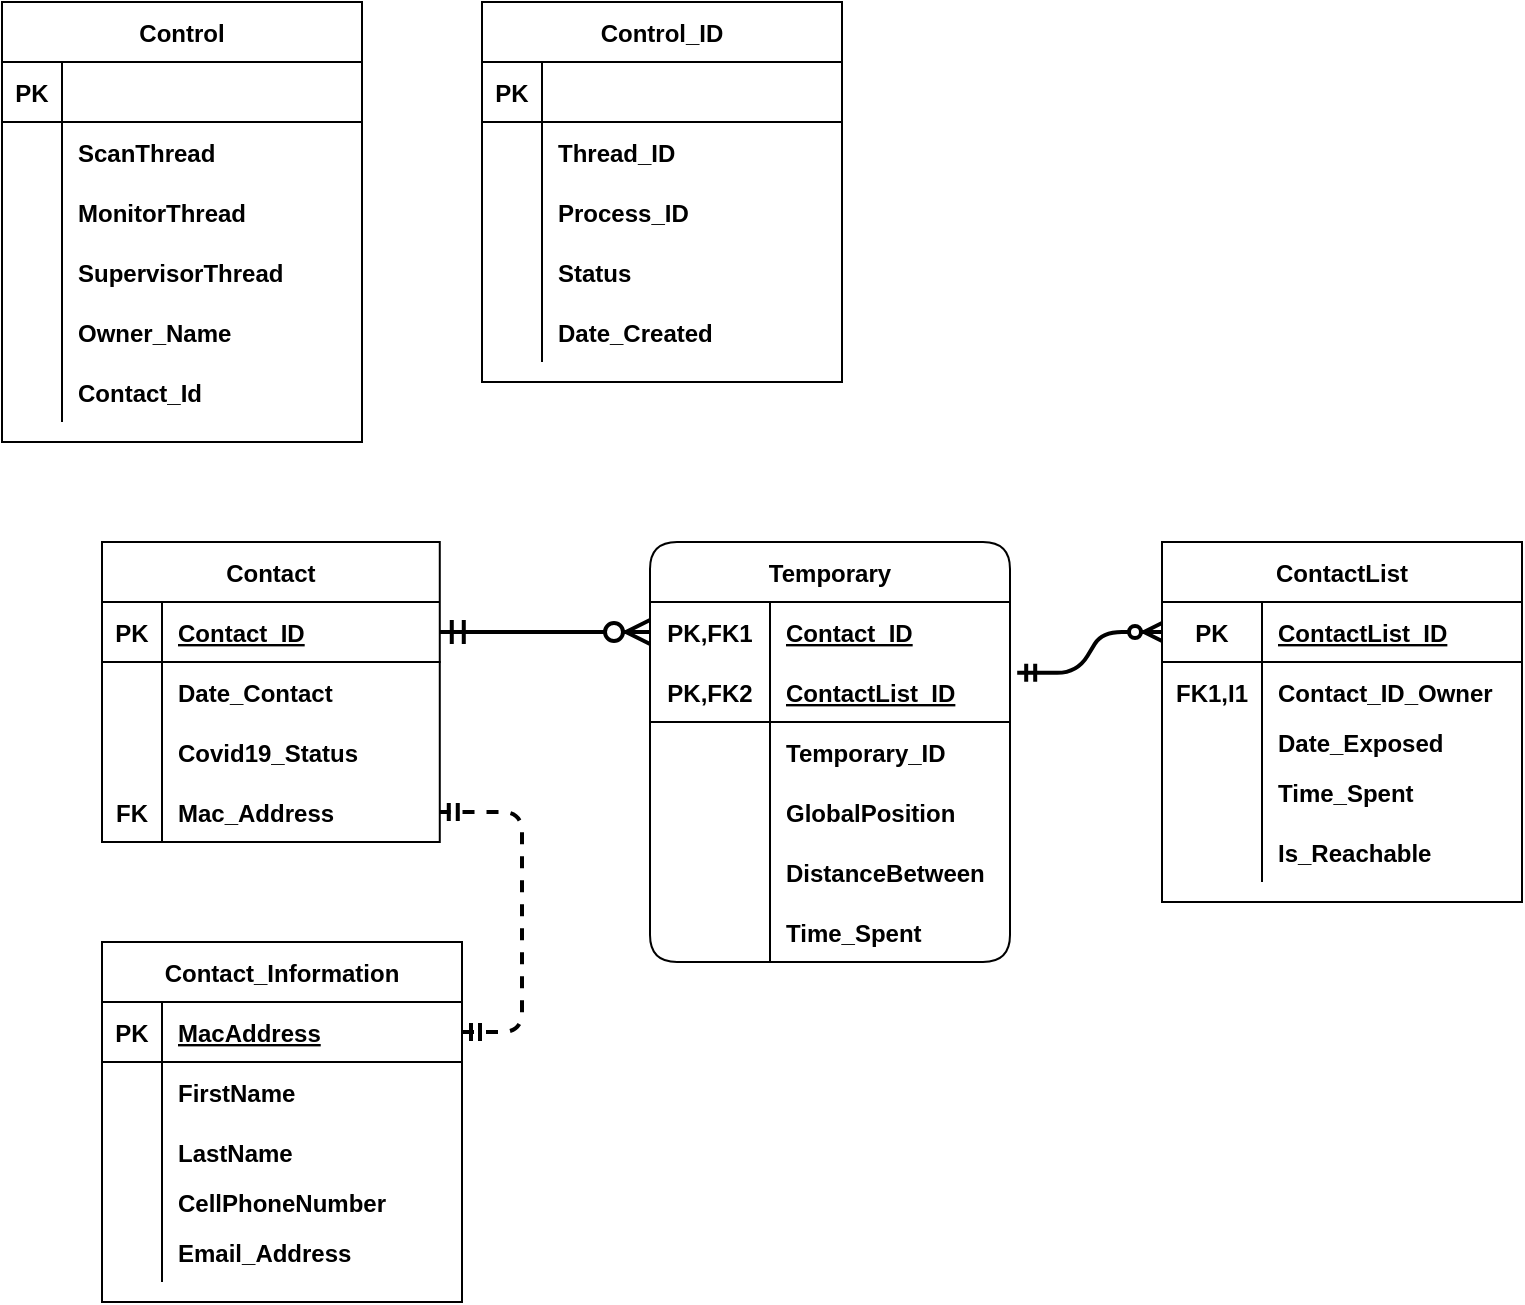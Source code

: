 <mxfile version="13.9.0" type="google"><diagram name="Page-1" id="Page-1"><mxGraphModel dx="921" dy="520" grid="1" gridSize="10" guides="1" tooltips="1" connect="1" arrows="1" fold="1" page="1" pageScale="1" pageWidth="827" pageHeight="1169" math="0" shadow="0"><root><mxCell id="0"/><mxCell id="2" value="Relationships" parent="0"/><mxCell id="1" value="Entities" parent="0"/><mxCell id="yxbVzM66l0AfH73ZxI9N-63" value="Temporary" style="shape=table;startSize=30;container=1;collapsible=1;childLayout=tableLayout;fixedRows=1;rowLines=0;fontStyle=1;align=center;resizeLast=1;rounded=1;fillColor=#ffffff;" parent="1" vertex="1"><mxGeometry x="324" y="280" width="180" height="210" as="geometry"/></mxCell><mxCell id="yxbVzM66l0AfH73ZxI9N-64" value="" style="shape=partialRectangle;collapsible=0;dropTarget=0;pointerEvents=0;fillColor=none;top=0;left=0;bottom=0;right=0;points=[[0,0.5],[1,0.5]];portConstraint=eastwest;" parent="yxbVzM66l0AfH73ZxI9N-63" vertex="1"><mxGeometry y="30" width="180" height="30" as="geometry"/></mxCell><mxCell id="yxbVzM66l0AfH73ZxI9N-65" value="PK,FK1" style="shape=partialRectangle;connectable=0;fillColor=none;top=0;left=0;bottom=0;right=0;fontStyle=1;overflow=hidden;" parent="yxbVzM66l0AfH73ZxI9N-64" vertex="1"><mxGeometry width="60" height="30" as="geometry"/></mxCell><mxCell id="yxbVzM66l0AfH73ZxI9N-66" value="Contact_ID" style="shape=partialRectangle;connectable=0;fillColor=none;top=0;left=0;bottom=0;right=0;align=left;spacingLeft=6;fontStyle=5;overflow=hidden;" parent="yxbVzM66l0AfH73ZxI9N-64" vertex="1"><mxGeometry x="60" width="120" height="30" as="geometry"/></mxCell><mxCell id="yxbVzM66l0AfH73ZxI9N-67" value="" style="shape=partialRectangle;collapsible=0;dropTarget=0;pointerEvents=0;fillColor=none;top=0;left=0;bottom=1;right=0;points=[[0,0.5],[1,0.5]];portConstraint=eastwest;" parent="yxbVzM66l0AfH73ZxI9N-63" vertex="1"><mxGeometry y="60" width="180" height="30" as="geometry"/></mxCell><mxCell id="yxbVzM66l0AfH73ZxI9N-68" value="PK,FK2" style="shape=partialRectangle;connectable=0;fillColor=none;top=0;left=0;bottom=0;right=0;fontStyle=1;overflow=hidden;" parent="yxbVzM66l0AfH73ZxI9N-67" vertex="1"><mxGeometry width="60" height="30" as="geometry"/></mxCell><mxCell id="yxbVzM66l0AfH73ZxI9N-69" value="ContactList_ID" style="shape=partialRectangle;connectable=0;fillColor=none;top=0;left=0;bottom=0;right=0;align=left;spacingLeft=6;fontStyle=5;overflow=hidden;" parent="yxbVzM66l0AfH73ZxI9N-67" vertex="1"><mxGeometry x="60" width="120" height="30" as="geometry"/></mxCell><mxCell id="yxbVzM66l0AfH73ZxI9N-70" value="" style="shape=partialRectangle;collapsible=0;dropTarget=0;pointerEvents=0;fillColor=none;top=0;left=0;bottom=0;right=0;points=[[0,0.5],[1,0.5]];portConstraint=eastwest;" parent="yxbVzM66l0AfH73ZxI9N-63" vertex="1"><mxGeometry y="90" width="180" height="30" as="geometry"/></mxCell><mxCell id="yxbVzM66l0AfH73ZxI9N-71" value="" style="shape=partialRectangle;connectable=0;fillColor=none;top=0;left=0;bottom=0;right=0;editable=1;overflow=hidden;" parent="yxbVzM66l0AfH73ZxI9N-70" vertex="1"><mxGeometry width="60" height="30" as="geometry"/></mxCell><mxCell id="yxbVzM66l0AfH73ZxI9N-72" value="Temporary_ID" style="shape=partialRectangle;connectable=0;fillColor=none;top=0;left=0;bottom=0;right=0;align=left;spacingLeft=6;overflow=hidden;fontStyle=1" parent="yxbVzM66l0AfH73ZxI9N-70" vertex="1"><mxGeometry x="60" width="120" height="30" as="geometry"/></mxCell><mxCell id="yxbVzM66l0AfH73ZxI9N-73" value="" style="shape=partialRectangle;collapsible=0;dropTarget=0;pointerEvents=0;fillColor=none;top=0;left=0;bottom=0;right=0;points=[[0,0.5],[1,0.5]];portConstraint=eastwest;" parent="yxbVzM66l0AfH73ZxI9N-63" vertex="1"><mxGeometry y="120" width="180" height="30" as="geometry"/></mxCell><mxCell id="yxbVzM66l0AfH73ZxI9N-74" value="" style="shape=partialRectangle;connectable=0;fillColor=none;top=0;left=0;bottom=0;right=0;editable=1;overflow=hidden;" parent="yxbVzM66l0AfH73ZxI9N-73" vertex="1"><mxGeometry width="60" height="30" as="geometry"/></mxCell><mxCell id="yxbVzM66l0AfH73ZxI9N-75" value="GlobalPosition" style="shape=partialRectangle;connectable=0;fillColor=none;top=0;left=0;bottom=0;right=0;align=left;spacingLeft=6;overflow=hidden;fontStyle=1" parent="yxbVzM66l0AfH73ZxI9N-73" vertex="1"><mxGeometry x="60" width="120" height="30" as="geometry"/></mxCell><mxCell id="yxbVzM66l0AfH73ZxI9N-76" value="" style="shape=partialRectangle;collapsible=0;dropTarget=0;pointerEvents=0;fillColor=none;top=0;left=0;bottom=0;right=0;points=[[0,0.5],[1,0.5]];portConstraint=eastwest;" parent="yxbVzM66l0AfH73ZxI9N-63" vertex="1"><mxGeometry y="150" width="180" height="30" as="geometry"/></mxCell><mxCell id="yxbVzM66l0AfH73ZxI9N-77" value="" style="shape=partialRectangle;connectable=0;fillColor=none;top=0;left=0;bottom=0;right=0;editable=1;overflow=hidden;" parent="yxbVzM66l0AfH73ZxI9N-76" vertex="1"><mxGeometry width="60" height="30" as="geometry"/></mxCell><mxCell id="yxbVzM66l0AfH73ZxI9N-78" value="DistanceBetween" style="shape=partialRectangle;connectable=0;fillColor=none;top=0;left=0;bottom=0;right=0;align=left;spacingLeft=6;overflow=hidden;fontStyle=1" parent="yxbVzM66l0AfH73ZxI9N-76" vertex="1"><mxGeometry x="60" width="120" height="30" as="geometry"/></mxCell><mxCell id="yxbVzM66l0AfH73ZxI9N-250" value="" style="shape=partialRectangle;collapsible=0;dropTarget=0;pointerEvents=0;fillColor=none;top=0;left=0;bottom=0;right=0;points=[[0,0.5],[1,0.5]];portConstraint=eastwest;" parent="yxbVzM66l0AfH73ZxI9N-63" vertex="1"><mxGeometry y="180" width="180" height="30" as="geometry"/></mxCell><mxCell id="yxbVzM66l0AfH73ZxI9N-251" value="" style="shape=partialRectangle;connectable=0;fillColor=none;top=0;left=0;bottom=0;right=0;editable=1;overflow=hidden;" parent="yxbVzM66l0AfH73ZxI9N-250" vertex="1"><mxGeometry width="60" height="30" as="geometry"/></mxCell><mxCell id="yxbVzM66l0AfH73ZxI9N-252" value="Time_Spent" style="shape=partialRectangle;connectable=0;fillColor=none;top=0;left=0;bottom=0;right=0;align=left;spacingLeft=6;overflow=hidden;fontStyle=1" parent="yxbVzM66l0AfH73ZxI9N-250" vertex="1"><mxGeometry x="60" width="120" height="30" as="geometry"/></mxCell><mxCell id="yxbVzM66l0AfH73ZxI9N-92" value="ContactList" style="shape=table;startSize=30;container=1;collapsible=1;childLayout=tableLayout;fixedRows=1;rowLines=0;fontStyle=1;align=center;resizeLast=1;rounded=0;fillColor=#ffffff;" parent="1" vertex="1"><mxGeometry x="580" y="280" width="180" height="180" as="geometry"><mxRectangle x="320" y="980" width="60" height="30" as="alternateBounds"/></mxGeometry></mxCell><mxCell id="yxbVzM66l0AfH73ZxI9N-93" value="" style="shape=partialRectangle;collapsible=0;dropTarget=0;pointerEvents=0;fillColor=none;top=0;left=0;bottom=1;right=0;points=[[0,0.5],[1,0.5]];portConstraint=eastwest;" parent="yxbVzM66l0AfH73ZxI9N-92" vertex="1"><mxGeometry y="30" width="180" height="30" as="geometry"/></mxCell><mxCell id="yxbVzM66l0AfH73ZxI9N-94" value="PK" style="shape=partialRectangle;connectable=0;fillColor=none;top=0;left=0;bottom=0;right=0;fontStyle=1;overflow=hidden;" parent="yxbVzM66l0AfH73ZxI9N-93" vertex="1"><mxGeometry width="50" height="30" as="geometry"/></mxCell><mxCell id="yxbVzM66l0AfH73ZxI9N-95" value="ContactList_ID" style="shape=partialRectangle;connectable=0;fillColor=none;top=0;left=0;bottom=0;right=0;align=left;spacingLeft=6;fontStyle=5;overflow=hidden;" parent="yxbVzM66l0AfH73ZxI9N-93" vertex="1"><mxGeometry x="50" width="130" height="30" as="geometry"/></mxCell><mxCell id="yxbVzM66l0AfH73ZxI9N-96" value="" style="shape=partialRectangle;collapsible=0;dropTarget=0;pointerEvents=0;fillColor=none;top=0;left=0;bottom=0;right=0;points=[[0,0.5],[1,0.5]];portConstraint=eastwest;fontStyle=1" parent="yxbVzM66l0AfH73ZxI9N-92" vertex="1"><mxGeometry y="60" width="180" height="30" as="geometry"/></mxCell><mxCell id="yxbVzM66l0AfH73ZxI9N-97" value="FK1,I1" style="shape=partialRectangle;connectable=0;fillColor=none;top=0;left=0;bottom=0;right=0;editable=1;overflow=hidden;fontStyle=1" parent="yxbVzM66l0AfH73ZxI9N-96" vertex="1"><mxGeometry width="50" height="30" as="geometry"/></mxCell><mxCell id="yxbVzM66l0AfH73ZxI9N-98" value="Contact_ID_Owner" style="shape=partialRectangle;connectable=0;fillColor=none;top=0;left=0;bottom=0;right=0;align=left;spacingLeft=6;overflow=hidden;fontStyle=1" parent="yxbVzM66l0AfH73ZxI9N-96" vertex="1"><mxGeometry x="50" width="130" height="30" as="geometry"/></mxCell><mxCell id="yxbVzM66l0AfH73ZxI9N-99" value="" style="shape=partialRectangle;collapsible=0;dropTarget=0;pointerEvents=0;fillColor=none;top=0;left=0;bottom=0;right=0;points=[[0,0.5],[1,0.5]];portConstraint=eastwest;" parent="yxbVzM66l0AfH73ZxI9N-92" vertex="1"><mxGeometry y="90" width="180" height="20" as="geometry"/></mxCell><mxCell id="yxbVzM66l0AfH73ZxI9N-100" value="" style="shape=partialRectangle;connectable=0;fillColor=none;top=0;left=0;bottom=0;right=0;editable=1;overflow=hidden;fontStyle=1" parent="yxbVzM66l0AfH73ZxI9N-99" vertex="1"><mxGeometry width="50" height="20" as="geometry"/></mxCell><mxCell id="yxbVzM66l0AfH73ZxI9N-101" value="Date_Exposed" style="shape=partialRectangle;connectable=0;fillColor=none;top=0;left=0;bottom=0;right=0;align=left;spacingLeft=6;overflow=hidden;fontStyle=1" parent="yxbVzM66l0AfH73ZxI9N-99" vertex="1"><mxGeometry x="50" width="130" height="20" as="geometry"/></mxCell><mxCell id="yxbVzM66l0AfH73ZxI9N-102" value="" style="shape=partialRectangle;collapsible=0;dropTarget=0;pointerEvents=0;fillColor=none;top=0;left=0;bottom=0;right=0;points=[[0,0.5],[1,0.5]];portConstraint=eastwest;" parent="yxbVzM66l0AfH73ZxI9N-92" vertex="1"><mxGeometry y="110" width="180" height="30" as="geometry"/></mxCell><mxCell id="yxbVzM66l0AfH73ZxI9N-103" value="" style="shape=partialRectangle;connectable=0;fillColor=none;top=0;left=0;bottom=0;right=0;editable=1;overflow=hidden;" parent="yxbVzM66l0AfH73ZxI9N-102" vertex="1"><mxGeometry width="50" height="30" as="geometry"/></mxCell><mxCell id="yxbVzM66l0AfH73ZxI9N-104" value="Time_Spent" style="shape=partialRectangle;connectable=0;fillColor=none;top=0;left=0;bottom=0;right=0;align=left;spacingLeft=6;overflow=hidden;fontStyle=1" parent="yxbVzM66l0AfH73ZxI9N-102" vertex="1"><mxGeometry x="50" width="130" height="30" as="geometry"/></mxCell><mxCell id="yxbVzM66l0AfH73ZxI9N-124" value="" style="shape=partialRectangle;collapsible=0;dropTarget=0;pointerEvents=0;fillColor=none;top=0;left=0;bottom=0;right=0;points=[[0,0.5],[1,0.5]];portConstraint=eastwest;" parent="yxbVzM66l0AfH73ZxI9N-92" vertex="1"><mxGeometry y="140" width="180" height="30" as="geometry"/></mxCell><mxCell id="yxbVzM66l0AfH73ZxI9N-125" value="" style="shape=partialRectangle;connectable=0;fillColor=none;top=0;left=0;bottom=0;right=0;editable=1;overflow=hidden;" parent="yxbVzM66l0AfH73ZxI9N-124" vertex="1"><mxGeometry width="50" height="30" as="geometry"/></mxCell><mxCell id="yxbVzM66l0AfH73ZxI9N-126" value="Is_Reachable" style="shape=partialRectangle;connectable=0;fillColor=none;top=0;left=0;bottom=0;right=0;align=left;spacingLeft=6;overflow=hidden;fontStyle=1" parent="yxbVzM66l0AfH73ZxI9N-124" vertex="1"><mxGeometry x="50" width="130" height="30" as="geometry"/></mxCell><mxCell id="yxbVzM66l0AfH73ZxI9N-19" value="Contact" style="shape=table;startSize=30;container=1;collapsible=1;childLayout=tableLayout;fixedRows=1;rowLines=0;fontStyle=1;align=center;resizeLast=1;" parent="1" vertex="1"><mxGeometry x="50" y="280" width="168.89" height="150" as="geometry"/></mxCell><mxCell id="yxbVzM66l0AfH73ZxI9N-20" value="" style="shape=partialRectangle;collapsible=0;dropTarget=0;pointerEvents=0;fillColor=none;top=0;left=0;bottom=1;right=0;points=[[0,0.5],[1,0.5]];portConstraint=eastwest;" parent="yxbVzM66l0AfH73ZxI9N-19" vertex="1"><mxGeometry y="30" width="168.89" height="30" as="geometry"/></mxCell><mxCell id="yxbVzM66l0AfH73ZxI9N-21" value="PK" style="shape=partialRectangle;connectable=0;fillColor=none;top=0;left=0;bottom=0;right=0;fontStyle=1;overflow=hidden;" parent="yxbVzM66l0AfH73ZxI9N-20" vertex="1"><mxGeometry width="30" height="30" as="geometry"/></mxCell><mxCell id="yxbVzM66l0AfH73ZxI9N-22" value="Contact_ID" style="shape=partialRectangle;connectable=0;fillColor=none;top=0;left=0;bottom=0;right=0;align=left;spacingLeft=6;fontStyle=5;overflow=hidden;" parent="yxbVzM66l0AfH73ZxI9N-20" vertex="1"><mxGeometry x="30" width="138.89" height="30" as="geometry"/></mxCell><mxCell id="yxbVzM66l0AfH73ZxI9N-148" value="" style="shape=partialRectangle;collapsible=0;dropTarget=0;pointerEvents=0;fillColor=none;top=0;left=0;bottom=0;right=0;points=[[0,0.5],[1,0.5]];portConstraint=eastwest;" parent="yxbVzM66l0AfH73ZxI9N-19" vertex="1"><mxGeometry y="60" width="168.89" height="30" as="geometry"/></mxCell><mxCell id="yxbVzM66l0AfH73ZxI9N-149" value="" style="shape=partialRectangle;connectable=0;fillColor=none;top=0;left=0;bottom=0;right=0;editable=1;overflow=hidden;" parent="yxbVzM66l0AfH73ZxI9N-148" vertex="1"><mxGeometry width="30" height="30" as="geometry"/></mxCell><mxCell id="yxbVzM66l0AfH73ZxI9N-150" value="Date_Contact" style="shape=partialRectangle;connectable=0;fillColor=none;top=0;left=0;bottom=0;right=0;align=left;spacingLeft=6;overflow=hidden;fontStyle=1" parent="yxbVzM66l0AfH73ZxI9N-148" vertex="1"><mxGeometry x="30" width="138.89" height="30" as="geometry"/></mxCell><mxCell id="yxbVzM66l0AfH73ZxI9N-151" value="" style="shape=partialRectangle;collapsible=0;dropTarget=0;pointerEvents=0;fillColor=none;top=0;left=0;bottom=0;right=0;points=[[0,0.5],[1,0.5]];portConstraint=eastwest;" parent="yxbVzM66l0AfH73ZxI9N-19" vertex="1"><mxGeometry y="90" width="168.89" height="30" as="geometry"/></mxCell><mxCell id="yxbVzM66l0AfH73ZxI9N-152" value="" style="shape=partialRectangle;connectable=0;fillColor=none;top=0;left=0;bottom=0;right=0;editable=1;overflow=hidden;" parent="yxbVzM66l0AfH73ZxI9N-151" vertex="1"><mxGeometry width="30" height="30" as="geometry"/></mxCell><mxCell id="yxbVzM66l0AfH73ZxI9N-153" value="Covid19_Status" style="shape=partialRectangle;connectable=0;fillColor=none;top=0;left=0;bottom=0;right=0;align=left;spacingLeft=6;overflow=hidden;fontStyle=1" parent="yxbVzM66l0AfH73ZxI9N-151" vertex="1"><mxGeometry x="30" width="138.89" height="30" as="geometry"/></mxCell><mxCell id="yxbVzM66l0AfH73ZxI9N-242" value="" style="shape=partialRectangle;collapsible=0;dropTarget=0;pointerEvents=0;fillColor=none;top=0;left=0;bottom=0;right=0;points=[[0,0.5],[1,0.5]];portConstraint=eastwest;" parent="yxbVzM66l0AfH73ZxI9N-19" vertex="1"><mxGeometry y="120" width="168.89" height="30" as="geometry"/></mxCell><mxCell id="yxbVzM66l0AfH73ZxI9N-243" value="FK" style="shape=partialRectangle;connectable=0;fillColor=none;top=0;left=0;bottom=0;right=0;editable=1;overflow=hidden;fontStyle=1" parent="yxbVzM66l0AfH73ZxI9N-242" vertex="1"><mxGeometry width="30" height="30" as="geometry"/></mxCell><mxCell id="yxbVzM66l0AfH73ZxI9N-244" value="Mac_Address" style="shape=partialRectangle;connectable=0;fillColor=none;top=0;left=0;bottom=0;right=0;align=left;spacingLeft=6;overflow=hidden;fontStyle=1" parent="yxbVzM66l0AfH73ZxI9N-242" vertex="1"><mxGeometry x="30" width="138.89" height="30" as="geometry"/></mxCell><mxCell id="yxbVzM66l0AfH73ZxI9N-159" value="" style="edgeStyle=entityRelationEdgeStyle;fontSize=12;html=1;endArrow=ERzeroToMany;startArrow=ERmandOne;fontStyle=0;shadow=0;strokeWidth=2;exitX=1.02;exitY=0.181;exitDx=0;exitDy=0;exitPerimeter=0;entryX=0;entryY=0.5;entryDx=0;entryDy=0;" parent="1" source="yxbVzM66l0AfH73ZxI9N-67" target="yxbVzM66l0AfH73ZxI9N-93" edge="1"><mxGeometry width="100" height="100" relative="1" as="geometry"><mxPoint x="283.77" y="120" as="sourcePoint"/><mxPoint x="406.23" y="144.06" as="targetPoint"/></mxGeometry></mxCell><mxCell id="yxbVzM66l0AfH73ZxI9N-160" value="" style="vsdxID=18;edgeStyle=none;startArrow=ERmandOne;endArrow=ERzeroToMany;startSize=9;endSize=9;strokeWidth=2;spacingTop=0;spacingBottom=0;spacingLeft=0;spacingRight=0;verticalAlign=middle;html=1;labelBackgroundColor=#ffffff;rounded=0;align=center;exitX=1;exitY=0.5;exitDx=0;exitDy=0;" parent="1" source="yxbVzM66l0AfH73ZxI9N-20" target="yxbVzM66l0AfH73ZxI9N-64" edge="1"><mxGeometry relative="1" as="geometry"><mxPoint as="offset"/><Array as="points"/><mxPoint x="250" y="230" as="sourcePoint"/><mxPoint x="345" y="230" as="targetPoint"/></mxGeometry></mxCell><mxCell id="yxbVzM66l0AfH73ZxI9N-175" value="Control" style="shape=table;startSize=30;container=1;collapsible=1;childLayout=tableLayout;fixedRows=1;rowLines=0;fontStyle=1;align=center;resizeLast=1;rounded=0;fillColor=#ffffff;" parent="1" vertex="1"><mxGeometry y="10" width="180" height="220" as="geometry"/></mxCell><mxCell id="yxbVzM66l0AfH73ZxI9N-176" value="" style="shape=partialRectangle;collapsible=0;dropTarget=0;pointerEvents=0;fillColor=none;top=0;left=0;bottom=1;right=0;points=[[0,0.5],[1,0.5]];portConstraint=eastwest;" parent="yxbVzM66l0AfH73ZxI9N-175" vertex="1"><mxGeometry y="30" width="180" height="30" as="geometry"/></mxCell><mxCell id="yxbVzM66l0AfH73ZxI9N-177" value="PK" style="shape=partialRectangle;connectable=0;fillColor=none;top=0;left=0;bottom=0;right=0;fontStyle=1;overflow=hidden;" parent="yxbVzM66l0AfH73ZxI9N-176" vertex="1"><mxGeometry width="30" height="30" as="geometry"/></mxCell><mxCell id="yxbVzM66l0AfH73ZxI9N-178" value="" style="shape=partialRectangle;connectable=0;fillColor=none;top=0;left=0;bottom=0;right=0;align=left;spacingLeft=6;fontStyle=5;overflow=hidden;" parent="yxbVzM66l0AfH73ZxI9N-176" vertex="1"><mxGeometry x="30" width="150" height="30" as="geometry"/></mxCell><mxCell id="yxbVzM66l0AfH73ZxI9N-179" value="" style="shape=partialRectangle;collapsible=0;dropTarget=0;pointerEvents=0;fillColor=none;top=0;left=0;bottom=0;right=0;points=[[0,0.5],[1,0.5]];portConstraint=eastwest;" parent="yxbVzM66l0AfH73ZxI9N-175" vertex="1"><mxGeometry y="60" width="180" height="30" as="geometry"/></mxCell><mxCell id="yxbVzM66l0AfH73ZxI9N-180" value="" style="shape=partialRectangle;connectable=0;fillColor=none;top=0;left=0;bottom=0;right=0;editable=1;overflow=hidden;" parent="yxbVzM66l0AfH73ZxI9N-179" vertex="1"><mxGeometry width="30" height="30" as="geometry"/></mxCell><mxCell id="yxbVzM66l0AfH73ZxI9N-181" value="ScanThread" style="shape=partialRectangle;connectable=0;fillColor=none;top=0;left=0;bottom=0;right=0;align=left;spacingLeft=6;overflow=hidden;fontStyle=1" parent="yxbVzM66l0AfH73ZxI9N-179" vertex="1"><mxGeometry x="30" width="150" height="30" as="geometry"/></mxCell><mxCell id="yxbVzM66l0AfH73ZxI9N-182" value="" style="shape=partialRectangle;collapsible=0;dropTarget=0;pointerEvents=0;fillColor=none;top=0;left=0;bottom=0;right=0;points=[[0,0.5],[1,0.5]];portConstraint=eastwest;" parent="yxbVzM66l0AfH73ZxI9N-175" vertex="1"><mxGeometry y="90" width="180" height="30" as="geometry"/></mxCell><mxCell id="yxbVzM66l0AfH73ZxI9N-183" value="" style="shape=partialRectangle;connectable=0;fillColor=none;top=0;left=0;bottom=0;right=0;editable=1;overflow=hidden;" parent="yxbVzM66l0AfH73ZxI9N-182" vertex="1"><mxGeometry width="30" height="30" as="geometry"/></mxCell><mxCell id="yxbVzM66l0AfH73ZxI9N-184" value="MonitorThread" style="shape=partialRectangle;connectable=0;fillColor=none;top=0;left=0;bottom=0;right=0;align=left;spacingLeft=6;overflow=hidden;fontStyle=1" parent="yxbVzM66l0AfH73ZxI9N-182" vertex="1"><mxGeometry x="30" width="150" height="30" as="geometry"/></mxCell><mxCell id="yxbVzM66l0AfH73ZxI9N-185" value="" style="shape=partialRectangle;collapsible=0;dropTarget=0;pointerEvents=0;fillColor=none;top=0;left=0;bottom=0;right=0;points=[[0,0.5],[1,0.5]];portConstraint=eastwest;" parent="yxbVzM66l0AfH73ZxI9N-175" vertex="1"><mxGeometry y="120" width="180" height="30" as="geometry"/></mxCell><mxCell id="yxbVzM66l0AfH73ZxI9N-186" value="" style="shape=partialRectangle;connectable=0;fillColor=none;top=0;left=0;bottom=0;right=0;editable=1;overflow=hidden;" parent="yxbVzM66l0AfH73ZxI9N-185" vertex="1"><mxGeometry width="30" height="30" as="geometry"/></mxCell><mxCell id="yxbVzM66l0AfH73ZxI9N-187" value="SupervisorThread" style="shape=partialRectangle;connectable=0;fillColor=none;top=0;left=0;bottom=0;right=0;align=left;spacingLeft=6;overflow=hidden;fontStyle=1" parent="yxbVzM66l0AfH73ZxI9N-185" vertex="1"><mxGeometry x="30" width="150" height="30" as="geometry"/></mxCell><mxCell id="yxbVzM66l0AfH73ZxI9N-188" value="" style="shape=partialRectangle;collapsible=0;dropTarget=0;pointerEvents=0;fillColor=none;top=0;left=0;bottom=0;right=0;points=[[0,0.5],[1,0.5]];portConstraint=eastwest;" parent="yxbVzM66l0AfH73ZxI9N-175" vertex="1"><mxGeometry y="150" width="180" height="30" as="geometry"/></mxCell><mxCell id="yxbVzM66l0AfH73ZxI9N-189" value="" style="shape=partialRectangle;connectable=0;fillColor=none;top=0;left=0;bottom=0;right=0;editable=1;overflow=hidden;" parent="yxbVzM66l0AfH73ZxI9N-188" vertex="1"><mxGeometry width="30" height="30" as="geometry"/></mxCell><mxCell id="yxbVzM66l0AfH73ZxI9N-190" value="Owner_Name" style="shape=partialRectangle;connectable=0;fillColor=none;top=0;left=0;bottom=0;right=0;align=left;spacingLeft=6;overflow=hidden;fontStyle=1" parent="yxbVzM66l0AfH73ZxI9N-188" vertex="1"><mxGeometry x="30" width="150" height="30" as="geometry"/></mxCell><mxCell id="yxbVzM66l0AfH73ZxI9N-191" value="" style="shape=partialRectangle;collapsible=0;dropTarget=0;pointerEvents=0;fillColor=none;top=0;left=0;bottom=0;right=0;points=[[0,0.5],[1,0.5]];portConstraint=eastwest;" parent="yxbVzM66l0AfH73ZxI9N-175" vertex="1"><mxGeometry y="180" width="180" height="30" as="geometry"/></mxCell><mxCell id="yxbVzM66l0AfH73ZxI9N-192" value="" style="shape=partialRectangle;connectable=0;fillColor=none;top=0;left=0;bottom=0;right=0;editable=1;overflow=hidden;" parent="yxbVzM66l0AfH73ZxI9N-191" vertex="1"><mxGeometry width="30" height="30" as="geometry"/></mxCell><mxCell id="yxbVzM66l0AfH73ZxI9N-193" value="Contact_Id" style="shape=partialRectangle;connectable=0;fillColor=none;top=0;left=0;bottom=0;right=0;align=left;spacingLeft=6;overflow=hidden;fontStyle=1" parent="yxbVzM66l0AfH73ZxI9N-191" vertex="1"><mxGeometry x="30" width="150" height="30" as="geometry"/></mxCell><mxCell id="yxbVzM66l0AfH73ZxI9N-194" value="Control_ID" style="shape=table;startSize=30;container=1;collapsible=1;childLayout=tableLayout;fixedRows=1;rowLines=0;fontStyle=1;align=center;resizeLast=1;rounded=0;fillColor=#ffffff;" parent="1" vertex="1"><mxGeometry x="240" y="10" width="180" height="190" as="geometry"/></mxCell><mxCell id="yxbVzM66l0AfH73ZxI9N-195" value="" style="shape=partialRectangle;collapsible=0;dropTarget=0;pointerEvents=0;fillColor=none;top=0;left=0;bottom=1;right=0;points=[[0,0.5],[1,0.5]];portConstraint=eastwest;" parent="yxbVzM66l0AfH73ZxI9N-194" vertex="1"><mxGeometry y="30" width="180" height="30" as="geometry"/></mxCell><mxCell id="yxbVzM66l0AfH73ZxI9N-196" value="PK" style="shape=partialRectangle;connectable=0;fillColor=none;top=0;left=0;bottom=0;right=0;fontStyle=1;overflow=hidden;" parent="yxbVzM66l0AfH73ZxI9N-195" vertex="1"><mxGeometry width="30" height="30" as="geometry"/></mxCell><mxCell id="yxbVzM66l0AfH73ZxI9N-197" value="" style="shape=partialRectangle;connectable=0;fillColor=none;top=0;left=0;bottom=0;right=0;align=left;spacingLeft=6;fontStyle=5;overflow=hidden;" parent="yxbVzM66l0AfH73ZxI9N-195" vertex="1"><mxGeometry x="30" width="150" height="30" as="geometry"/></mxCell><mxCell id="yxbVzM66l0AfH73ZxI9N-198" value="" style="shape=partialRectangle;collapsible=0;dropTarget=0;pointerEvents=0;fillColor=none;top=0;left=0;bottom=0;right=0;points=[[0,0.5],[1,0.5]];portConstraint=eastwest;" parent="yxbVzM66l0AfH73ZxI9N-194" vertex="1"><mxGeometry y="60" width="180" height="30" as="geometry"/></mxCell><mxCell id="yxbVzM66l0AfH73ZxI9N-199" value="" style="shape=partialRectangle;connectable=0;fillColor=none;top=0;left=0;bottom=0;right=0;editable=1;overflow=hidden;" parent="yxbVzM66l0AfH73ZxI9N-198" vertex="1"><mxGeometry width="30" height="30" as="geometry"/></mxCell><mxCell id="yxbVzM66l0AfH73ZxI9N-200" value="Thread_ID" style="shape=partialRectangle;connectable=0;fillColor=none;top=0;left=0;bottom=0;right=0;align=left;spacingLeft=6;overflow=hidden;fontStyle=1" parent="yxbVzM66l0AfH73ZxI9N-198" vertex="1"><mxGeometry x="30" width="150" height="30" as="geometry"/></mxCell><mxCell id="yxbVzM66l0AfH73ZxI9N-201" value="" style="shape=partialRectangle;collapsible=0;dropTarget=0;pointerEvents=0;fillColor=none;top=0;left=0;bottom=0;right=0;points=[[0,0.5],[1,0.5]];portConstraint=eastwest;" parent="yxbVzM66l0AfH73ZxI9N-194" vertex="1"><mxGeometry y="90" width="180" height="30" as="geometry"/></mxCell><mxCell id="yxbVzM66l0AfH73ZxI9N-202" value="" style="shape=partialRectangle;connectable=0;fillColor=none;top=0;left=0;bottom=0;right=0;editable=1;overflow=hidden;" parent="yxbVzM66l0AfH73ZxI9N-201" vertex="1"><mxGeometry width="30" height="30" as="geometry"/></mxCell><mxCell id="yxbVzM66l0AfH73ZxI9N-203" value="Process_ID" style="shape=partialRectangle;connectable=0;fillColor=none;top=0;left=0;bottom=0;right=0;align=left;spacingLeft=6;overflow=hidden;fontStyle=1" parent="yxbVzM66l0AfH73ZxI9N-201" vertex="1"><mxGeometry x="30" width="150" height="30" as="geometry"/></mxCell><mxCell id="yxbVzM66l0AfH73ZxI9N-204" value="" style="shape=partialRectangle;collapsible=0;dropTarget=0;pointerEvents=0;fillColor=none;top=0;left=0;bottom=0;right=0;points=[[0,0.5],[1,0.5]];portConstraint=eastwest;" parent="yxbVzM66l0AfH73ZxI9N-194" vertex="1"><mxGeometry y="120" width="180" height="30" as="geometry"/></mxCell><mxCell id="yxbVzM66l0AfH73ZxI9N-205" value="" style="shape=partialRectangle;connectable=0;fillColor=none;top=0;left=0;bottom=0;right=0;editable=1;overflow=hidden;" parent="yxbVzM66l0AfH73ZxI9N-204" vertex="1"><mxGeometry width="30" height="30" as="geometry"/></mxCell><mxCell id="yxbVzM66l0AfH73ZxI9N-206" value="Status" style="shape=partialRectangle;connectable=0;fillColor=none;top=0;left=0;bottom=0;right=0;align=left;spacingLeft=6;overflow=hidden;fontStyle=1" parent="yxbVzM66l0AfH73ZxI9N-204" vertex="1"><mxGeometry x="30" width="150" height="30" as="geometry"/></mxCell><mxCell id="yxbVzM66l0AfH73ZxI9N-207" value="" style="shape=partialRectangle;collapsible=0;dropTarget=0;pointerEvents=0;fillColor=none;top=0;left=0;bottom=0;right=0;points=[[0,0.5],[1,0.5]];portConstraint=eastwest;" parent="yxbVzM66l0AfH73ZxI9N-194" vertex="1"><mxGeometry y="150" width="180" height="30" as="geometry"/></mxCell><mxCell id="yxbVzM66l0AfH73ZxI9N-208" value="" style="shape=partialRectangle;connectable=0;fillColor=none;top=0;left=0;bottom=0;right=0;editable=1;overflow=hidden;" parent="yxbVzM66l0AfH73ZxI9N-207" vertex="1"><mxGeometry width="30" height="30" as="geometry"/></mxCell><mxCell id="yxbVzM66l0AfH73ZxI9N-209" value="Date_Created" style="shape=partialRectangle;connectable=0;fillColor=none;top=0;left=0;bottom=0;right=0;align=left;spacingLeft=6;overflow=hidden;fontStyle=1" parent="yxbVzM66l0AfH73ZxI9N-207" vertex="1"><mxGeometry x="30" width="150" height="30" as="geometry"/></mxCell><mxCell id="yxbVzM66l0AfH73ZxI9N-213" value="Contact_Information" style="shape=table;startSize=30;container=1;collapsible=1;childLayout=tableLayout;fixedRows=1;rowLines=0;fontStyle=1;align=center;resizeLast=1;rounded=0;fillColor=#ffffff;" parent="1" vertex="1"><mxGeometry x="50" y="480" width="180" height="180" as="geometry"/></mxCell><mxCell id="yxbVzM66l0AfH73ZxI9N-214" value="" style="shape=partialRectangle;collapsible=0;dropTarget=0;pointerEvents=0;fillColor=none;top=0;left=0;bottom=1;right=0;points=[[0,0.5],[1,0.5]];portConstraint=eastwest;" parent="yxbVzM66l0AfH73ZxI9N-213" vertex="1"><mxGeometry y="30" width="180" height="30" as="geometry"/></mxCell><mxCell id="yxbVzM66l0AfH73ZxI9N-215" value="PK" style="shape=partialRectangle;connectable=0;fillColor=none;top=0;left=0;bottom=0;right=0;fontStyle=1;overflow=hidden;" parent="yxbVzM66l0AfH73ZxI9N-214" vertex="1"><mxGeometry width="30" height="30" as="geometry"/></mxCell><mxCell id="yxbVzM66l0AfH73ZxI9N-216" value="MacAddress" style="shape=partialRectangle;connectable=0;fillColor=none;top=0;left=0;bottom=0;right=0;align=left;spacingLeft=6;fontStyle=5;overflow=hidden;" parent="yxbVzM66l0AfH73ZxI9N-214" vertex="1"><mxGeometry x="30" width="150" height="30" as="geometry"/></mxCell><mxCell id="yxbVzM66l0AfH73ZxI9N-217" value="" style="shape=partialRectangle;collapsible=0;dropTarget=0;pointerEvents=0;fillColor=none;top=0;left=0;bottom=0;right=0;points=[[0,0.5],[1,0.5]];portConstraint=eastwest;" parent="yxbVzM66l0AfH73ZxI9N-213" vertex="1"><mxGeometry y="60" width="180" height="30" as="geometry"/></mxCell><mxCell id="yxbVzM66l0AfH73ZxI9N-218" value="" style="shape=partialRectangle;connectable=0;fillColor=none;top=0;left=0;bottom=0;right=0;editable=1;overflow=hidden;" parent="yxbVzM66l0AfH73ZxI9N-217" vertex="1"><mxGeometry width="30" height="30" as="geometry"/></mxCell><mxCell id="yxbVzM66l0AfH73ZxI9N-219" value="FirstName" style="shape=partialRectangle;connectable=0;fillColor=none;top=0;left=0;bottom=0;right=0;align=left;spacingLeft=6;overflow=hidden;fontStyle=1" parent="yxbVzM66l0AfH73ZxI9N-217" vertex="1"><mxGeometry x="30" width="150" height="30" as="geometry"/></mxCell><mxCell id="yxbVzM66l0AfH73ZxI9N-220" value="" style="shape=partialRectangle;collapsible=0;dropTarget=0;pointerEvents=0;fillColor=none;top=0;left=0;bottom=0;right=0;points=[[0,0.5],[1,0.5]];portConstraint=eastwest;" parent="yxbVzM66l0AfH73ZxI9N-213" vertex="1"><mxGeometry y="90" width="180" height="30" as="geometry"/></mxCell><mxCell id="yxbVzM66l0AfH73ZxI9N-221" value="" style="shape=partialRectangle;connectable=0;fillColor=none;top=0;left=0;bottom=0;right=0;editable=1;overflow=hidden;" parent="yxbVzM66l0AfH73ZxI9N-220" vertex="1"><mxGeometry width="30" height="30" as="geometry"/></mxCell><mxCell id="yxbVzM66l0AfH73ZxI9N-222" value="LastName" style="shape=partialRectangle;connectable=0;fillColor=none;top=0;left=0;bottom=0;right=0;align=left;spacingLeft=6;overflow=hidden;fontStyle=1" parent="yxbVzM66l0AfH73ZxI9N-220" vertex="1"><mxGeometry x="30" width="150" height="30" as="geometry"/></mxCell><mxCell id="yxbVzM66l0AfH73ZxI9N-223" value="" style="shape=partialRectangle;collapsible=0;dropTarget=0;pointerEvents=0;fillColor=none;top=0;left=0;bottom=0;right=0;points=[[0,0.5],[1,0.5]];portConstraint=eastwest;" parent="yxbVzM66l0AfH73ZxI9N-213" vertex="1"><mxGeometry y="120" width="180" height="20" as="geometry"/></mxCell><mxCell id="yxbVzM66l0AfH73ZxI9N-224" value="" style="shape=partialRectangle;connectable=0;fillColor=none;top=0;left=0;bottom=0;right=0;editable=1;overflow=hidden;" parent="yxbVzM66l0AfH73ZxI9N-223" vertex="1"><mxGeometry width="30" height="20" as="geometry"/></mxCell><mxCell id="yxbVzM66l0AfH73ZxI9N-225" value="CellPhoneNumber" style="shape=partialRectangle;connectable=0;fillColor=none;top=0;left=0;bottom=0;right=0;align=left;spacingLeft=6;overflow=hidden;fontStyle=1" parent="yxbVzM66l0AfH73ZxI9N-223" vertex="1"><mxGeometry x="30" width="150" height="20" as="geometry"/></mxCell><mxCell id="yxbVzM66l0AfH73ZxI9N-239" value="" style="shape=partialRectangle;collapsible=0;dropTarget=0;pointerEvents=0;fillColor=none;top=0;left=0;bottom=0;right=0;points=[[0,0.5],[1,0.5]];portConstraint=eastwest;" parent="yxbVzM66l0AfH73ZxI9N-213" vertex="1"><mxGeometry y="140" width="180" height="30" as="geometry"/></mxCell><mxCell id="yxbVzM66l0AfH73ZxI9N-240" value="" style="shape=partialRectangle;connectable=0;fillColor=none;top=0;left=0;bottom=0;right=0;editable=1;overflow=hidden;" parent="yxbVzM66l0AfH73ZxI9N-239" vertex="1"><mxGeometry width="30" height="30" as="geometry"/></mxCell><mxCell id="yxbVzM66l0AfH73ZxI9N-241" value="Email_Address" style="shape=partialRectangle;connectable=0;fillColor=none;top=0;left=0;bottom=0;right=0;align=left;spacingLeft=6;overflow=hidden;fontStyle=1" parent="yxbVzM66l0AfH73ZxI9N-239" vertex="1"><mxGeometry x="30" width="150" height="30" as="geometry"/></mxCell><mxCell id="yxbVzM66l0AfH73ZxI9N-245" value="" style="edgeStyle=entityRelationEdgeStyle;fontSize=12;html=1;endArrow=ERmandOne;startArrow=ERmandOne;shadow=0;strokeWidth=2;entryX=1;entryY=0.5;entryDx=0;entryDy=0;dashed=1;" parent="1" source="yxbVzM66l0AfH73ZxI9N-214" target="yxbVzM66l0AfH73ZxI9N-242" edge="1"><mxGeometry width="100" height="100" relative="1" as="geometry"><mxPoint x="240" y="535" as="sourcePoint"/><mxPoint x="350" y="480" as="targetPoint"/></mxGeometry></mxCell></root></mxGraphModel></diagram></mxfile>